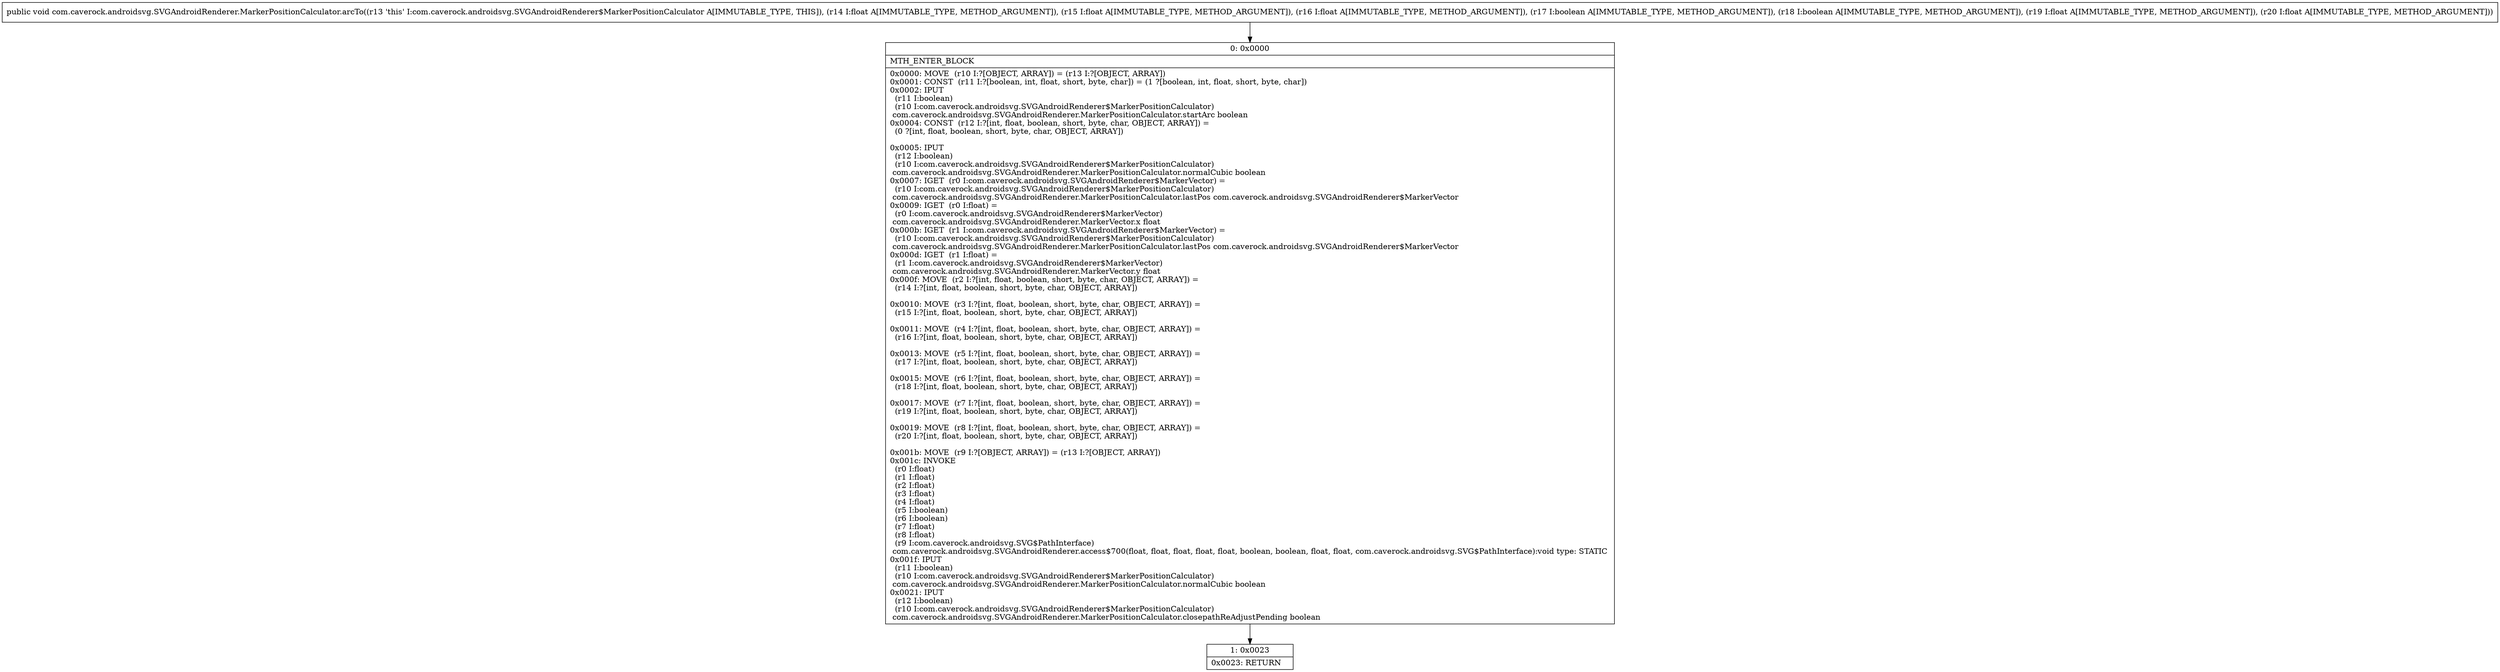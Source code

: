digraph "CFG forcom.caverock.androidsvg.SVGAndroidRenderer.MarkerPositionCalculator.arcTo(FFFZZFF)V" {
Node_0 [shape=record,label="{0\:\ 0x0000|MTH_ENTER_BLOCK\l|0x0000: MOVE  (r10 I:?[OBJECT, ARRAY]) = (r13 I:?[OBJECT, ARRAY]) \l0x0001: CONST  (r11 I:?[boolean, int, float, short, byte, char]) = (1 ?[boolean, int, float, short, byte, char]) \l0x0002: IPUT  \l  (r11 I:boolean)\l  (r10 I:com.caverock.androidsvg.SVGAndroidRenderer$MarkerPositionCalculator)\l com.caverock.androidsvg.SVGAndroidRenderer.MarkerPositionCalculator.startArc boolean \l0x0004: CONST  (r12 I:?[int, float, boolean, short, byte, char, OBJECT, ARRAY]) = \l  (0 ?[int, float, boolean, short, byte, char, OBJECT, ARRAY])\l \l0x0005: IPUT  \l  (r12 I:boolean)\l  (r10 I:com.caverock.androidsvg.SVGAndroidRenderer$MarkerPositionCalculator)\l com.caverock.androidsvg.SVGAndroidRenderer.MarkerPositionCalculator.normalCubic boolean \l0x0007: IGET  (r0 I:com.caverock.androidsvg.SVGAndroidRenderer$MarkerVector) = \l  (r10 I:com.caverock.androidsvg.SVGAndroidRenderer$MarkerPositionCalculator)\l com.caverock.androidsvg.SVGAndroidRenderer.MarkerPositionCalculator.lastPos com.caverock.androidsvg.SVGAndroidRenderer$MarkerVector \l0x0009: IGET  (r0 I:float) = \l  (r0 I:com.caverock.androidsvg.SVGAndroidRenderer$MarkerVector)\l com.caverock.androidsvg.SVGAndroidRenderer.MarkerVector.x float \l0x000b: IGET  (r1 I:com.caverock.androidsvg.SVGAndroidRenderer$MarkerVector) = \l  (r10 I:com.caverock.androidsvg.SVGAndroidRenderer$MarkerPositionCalculator)\l com.caverock.androidsvg.SVGAndroidRenderer.MarkerPositionCalculator.lastPos com.caverock.androidsvg.SVGAndroidRenderer$MarkerVector \l0x000d: IGET  (r1 I:float) = \l  (r1 I:com.caverock.androidsvg.SVGAndroidRenderer$MarkerVector)\l com.caverock.androidsvg.SVGAndroidRenderer.MarkerVector.y float \l0x000f: MOVE  (r2 I:?[int, float, boolean, short, byte, char, OBJECT, ARRAY]) = \l  (r14 I:?[int, float, boolean, short, byte, char, OBJECT, ARRAY])\l \l0x0010: MOVE  (r3 I:?[int, float, boolean, short, byte, char, OBJECT, ARRAY]) = \l  (r15 I:?[int, float, boolean, short, byte, char, OBJECT, ARRAY])\l \l0x0011: MOVE  (r4 I:?[int, float, boolean, short, byte, char, OBJECT, ARRAY]) = \l  (r16 I:?[int, float, boolean, short, byte, char, OBJECT, ARRAY])\l \l0x0013: MOVE  (r5 I:?[int, float, boolean, short, byte, char, OBJECT, ARRAY]) = \l  (r17 I:?[int, float, boolean, short, byte, char, OBJECT, ARRAY])\l \l0x0015: MOVE  (r6 I:?[int, float, boolean, short, byte, char, OBJECT, ARRAY]) = \l  (r18 I:?[int, float, boolean, short, byte, char, OBJECT, ARRAY])\l \l0x0017: MOVE  (r7 I:?[int, float, boolean, short, byte, char, OBJECT, ARRAY]) = \l  (r19 I:?[int, float, boolean, short, byte, char, OBJECT, ARRAY])\l \l0x0019: MOVE  (r8 I:?[int, float, boolean, short, byte, char, OBJECT, ARRAY]) = \l  (r20 I:?[int, float, boolean, short, byte, char, OBJECT, ARRAY])\l \l0x001b: MOVE  (r9 I:?[OBJECT, ARRAY]) = (r13 I:?[OBJECT, ARRAY]) \l0x001c: INVOKE  \l  (r0 I:float)\l  (r1 I:float)\l  (r2 I:float)\l  (r3 I:float)\l  (r4 I:float)\l  (r5 I:boolean)\l  (r6 I:boolean)\l  (r7 I:float)\l  (r8 I:float)\l  (r9 I:com.caverock.androidsvg.SVG$PathInterface)\l com.caverock.androidsvg.SVGAndroidRenderer.access$700(float, float, float, float, float, boolean, boolean, float, float, com.caverock.androidsvg.SVG$PathInterface):void type: STATIC \l0x001f: IPUT  \l  (r11 I:boolean)\l  (r10 I:com.caverock.androidsvg.SVGAndroidRenderer$MarkerPositionCalculator)\l com.caverock.androidsvg.SVGAndroidRenderer.MarkerPositionCalculator.normalCubic boolean \l0x0021: IPUT  \l  (r12 I:boolean)\l  (r10 I:com.caverock.androidsvg.SVGAndroidRenderer$MarkerPositionCalculator)\l com.caverock.androidsvg.SVGAndroidRenderer.MarkerPositionCalculator.closepathReAdjustPending boolean \l}"];
Node_1 [shape=record,label="{1\:\ 0x0023|0x0023: RETURN   \l}"];
MethodNode[shape=record,label="{public void com.caverock.androidsvg.SVGAndroidRenderer.MarkerPositionCalculator.arcTo((r13 'this' I:com.caverock.androidsvg.SVGAndroidRenderer$MarkerPositionCalculator A[IMMUTABLE_TYPE, THIS]), (r14 I:float A[IMMUTABLE_TYPE, METHOD_ARGUMENT]), (r15 I:float A[IMMUTABLE_TYPE, METHOD_ARGUMENT]), (r16 I:float A[IMMUTABLE_TYPE, METHOD_ARGUMENT]), (r17 I:boolean A[IMMUTABLE_TYPE, METHOD_ARGUMENT]), (r18 I:boolean A[IMMUTABLE_TYPE, METHOD_ARGUMENT]), (r19 I:float A[IMMUTABLE_TYPE, METHOD_ARGUMENT]), (r20 I:float A[IMMUTABLE_TYPE, METHOD_ARGUMENT])) }"];
MethodNode -> Node_0;
Node_0 -> Node_1;
}

